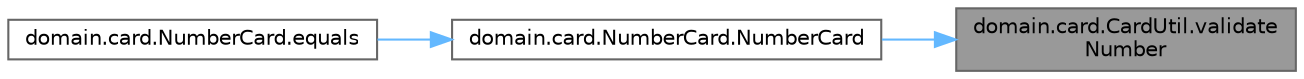 digraph "domain.card.CardUtil.validateNumber"
{
 // LATEX_PDF_SIZE
  bgcolor="transparent";
  edge [fontname=Helvetica,fontsize=10,labelfontname=Helvetica,labelfontsize=10];
  node [fontname=Helvetica,fontsize=10,shape=box,height=0.2,width=0.4];
  rankdir="RL";
  Node1 [id="Node000001",label="domain.card.CardUtil.validate\lNumber",height=0.2,width=0.4,color="gray40", fillcolor="grey60", style="filled", fontcolor="black",tooltip=" "];
  Node1 -> Node2 [id="edge3_Node000001_Node000002",dir="back",color="steelblue1",style="solid",tooltip=" "];
  Node2 [id="Node000002",label="domain.card.NumberCard.NumberCard",height=0.2,width=0.4,color="grey40", fillcolor="white", style="filled",URL="$classdomain_1_1card_1_1_number_card.html#ab1aa23682100c3d13ba309bad7c6dfe3",tooltip=" "];
  Node2 -> Node3 [id="edge4_Node000002_Node000003",dir="back",color="steelblue1",style="solid",tooltip=" "];
  Node3 [id="Node000003",label="domain.card.NumberCard.equals",height=0.2,width=0.4,color="grey40", fillcolor="white", style="filled",URL="$classdomain_1_1card_1_1_number_card.html#adabcd67095c5c9083f6b0b7f99ad18c2",tooltip=" "];
}
